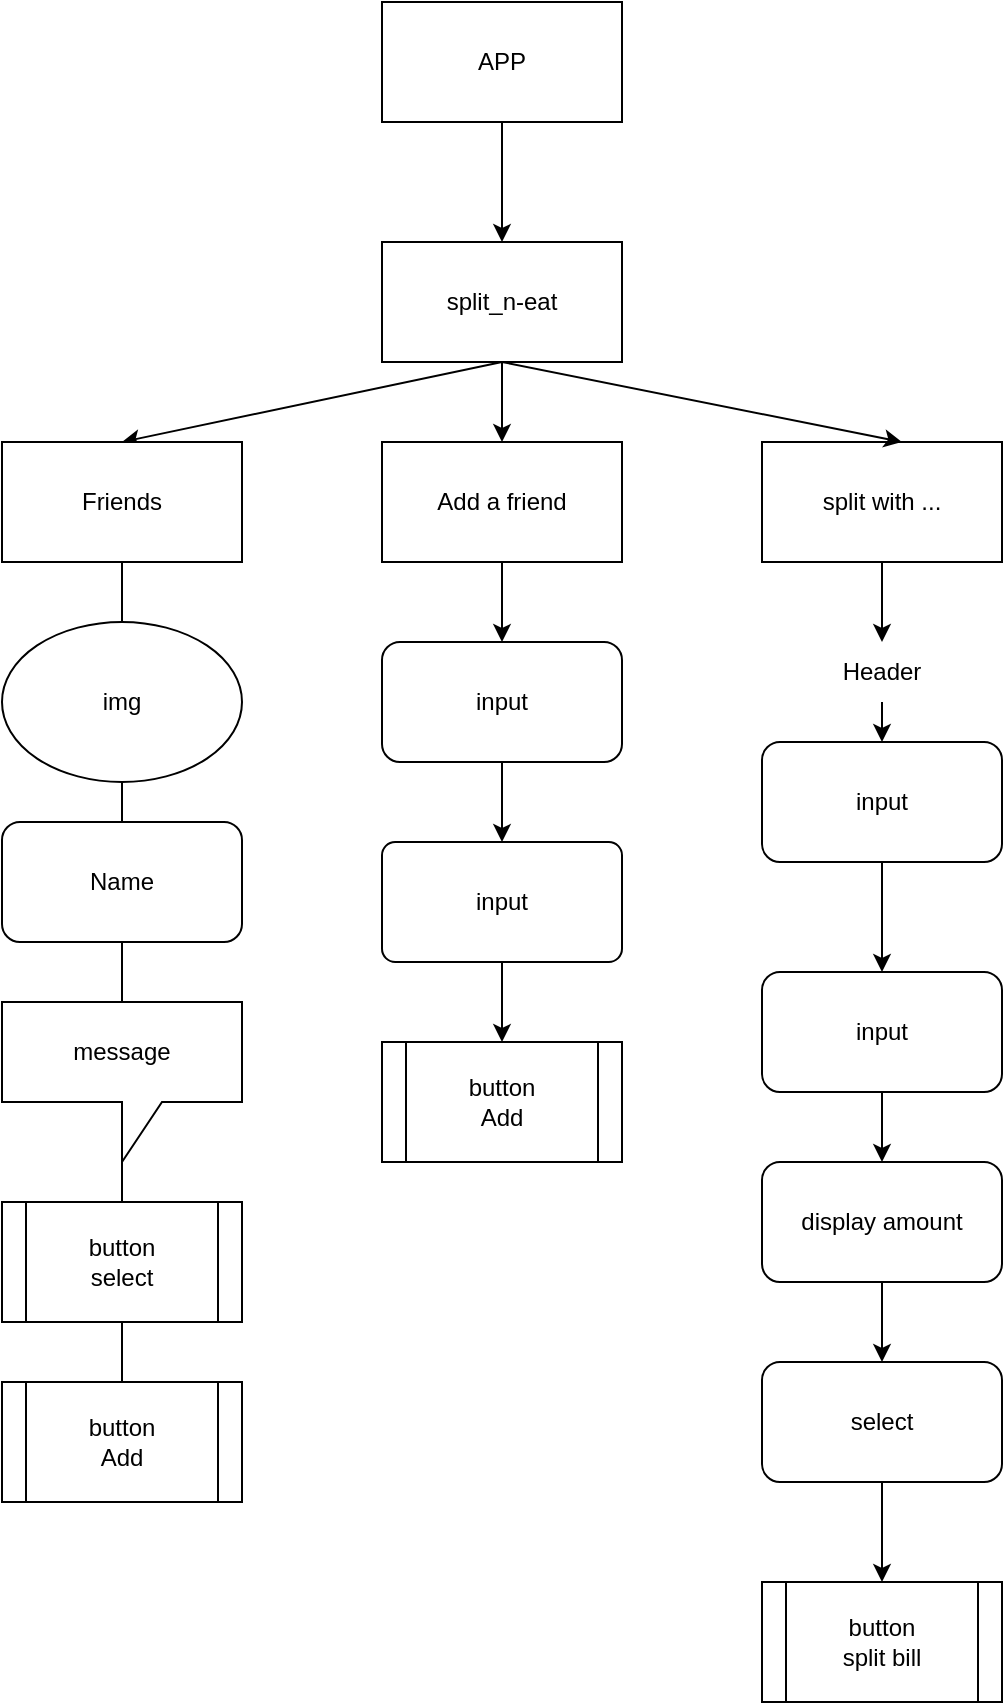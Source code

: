 <mxfile>
    <diagram id="v3MhXhxyvVZMceL3Fjbb" name="APP aufbau">
        <mxGraphModel dx="539" dy="1063" grid="1" gridSize="10" guides="1" tooltips="1" connect="1" arrows="0" fold="1" page="1" pageScale="1" pageWidth="827" pageHeight="1169" math="0" shadow="0">
            <root>
                <mxCell id="0"/>
                <mxCell id="1" parent="0"/>
                <mxCell id="2" value="APP" style="rounded=0;whiteSpace=wrap;html=1;" vertex="1" parent="1">
                    <mxGeometry x="240" y="40" width="120" height="60" as="geometry"/>
                </mxCell>
                <mxCell id="3" value="" style="endArrow=classic;html=1;exitX=0.5;exitY=1;exitDx=0;exitDy=0;entryX=0.5;entryY=0;entryDx=0;entryDy=0;" edge="1" parent="1" source="2" target="5">
                    <mxGeometry width="50" height="50" relative="1" as="geometry">
                        <mxPoint x="120" y="180" as="sourcePoint"/>
                        <mxPoint x="80" y="160" as="targetPoint"/>
                    </mxGeometry>
                </mxCell>
                <mxCell id="4" value="" style="endArrow=classic;html=1;exitX=0.5;exitY=1;exitDx=0;exitDy=0;entryX=0.5;entryY=0;entryDx=0;entryDy=0;" edge="1" parent="1" source="5" target="6">
                    <mxGeometry width="50" height="50" relative="1" as="geometry">
                        <mxPoint x="90" y="220" as="sourcePoint"/>
                        <mxPoint x="160" y="280" as="targetPoint"/>
                    </mxGeometry>
                </mxCell>
                <mxCell id="5" value="split_n-eat" style="rounded=0;whiteSpace=wrap;html=1;" vertex="1" parent="1">
                    <mxGeometry x="240" y="160" width="120" height="60" as="geometry"/>
                </mxCell>
                <mxCell id="6" value="Friends" style="rounded=0;whiteSpace=wrap;html=1;" vertex="1" parent="1">
                    <mxGeometry x="50" y="260" width="120" height="60" as="geometry"/>
                </mxCell>
                <mxCell id="32" style="edgeStyle=none;html=1;exitX=0.5;exitY=1;exitDx=0;exitDy=0;entryX=0.5;entryY=0;entryDx=0;entryDy=0;" edge="1" parent="1" source="7" target="28">
                    <mxGeometry relative="1" as="geometry"/>
                </mxCell>
                <mxCell id="7" value="Add a friend" style="rounded=0;whiteSpace=wrap;html=1;" vertex="1" parent="1">
                    <mxGeometry x="240" y="260" width="120" height="60" as="geometry"/>
                </mxCell>
                <mxCell id="36" style="edgeStyle=none;html=1;exitX=0.5;exitY=1;exitDx=0;exitDy=0;entryX=0.5;entryY=0;entryDx=0;entryDy=0;" edge="1" parent="1" source="8" target="35">
                    <mxGeometry relative="1" as="geometry">
                        <mxPoint x="490" y="340" as="targetPoint"/>
                    </mxGeometry>
                </mxCell>
                <mxCell id="8" value="split with ..." style="rounded=0;whiteSpace=wrap;html=1;" vertex="1" parent="1">
                    <mxGeometry x="430" y="260" width="120" height="60" as="geometry"/>
                </mxCell>
                <mxCell id="9" value="" style="endArrow=classic;html=1;entryX=0.5;entryY=0;entryDx=0;entryDy=0;" edge="1" parent="1" source="5" target="7">
                    <mxGeometry width="50" height="50" relative="1" as="geometry">
                        <mxPoint x="250" y="570" as="sourcePoint"/>
                        <mxPoint x="300" y="520" as="targetPoint"/>
                    </mxGeometry>
                </mxCell>
                <mxCell id="10" value="" style="endArrow=classic;html=1;entryX=0.583;entryY=0;entryDx=0;entryDy=0;entryPerimeter=0;" edge="1" parent="1" target="8">
                    <mxGeometry width="50" height="50" relative="1" as="geometry">
                        <mxPoint x="300" y="220" as="sourcePoint"/>
                        <mxPoint x="310" y="530" as="targetPoint"/>
                    </mxGeometry>
                </mxCell>
                <mxCell id="18" value="img" style="ellipse;whiteSpace=wrap;html=1;" vertex="1" parent="1">
                    <mxGeometry x="50" y="350" width="120" height="80" as="geometry"/>
                </mxCell>
                <mxCell id="19" value="button&lt;br&gt;select" style="shape=process;whiteSpace=wrap;html=1;backgroundOutline=1;" vertex="1" parent="1">
                    <mxGeometry x="50" y="640" width="120" height="60" as="geometry"/>
                </mxCell>
                <mxCell id="20" value="message" style="shape=callout;whiteSpace=wrap;html=1;perimeter=calloutPerimeter;" vertex="1" parent="1">
                    <mxGeometry x="50" y="540" width="120" height="80" as="geometry"/>
                </mxCell>
                <mxCell id="21" value="Name" style="rounded=1;whiteSpace=wrap;html=1;" vertex="1" parent="1">
                    <mxGeometry x="50" y="450" width="120" height="60" as="geometry"/>
                </mxCell>
                <mxCell id="22" value="" style="endArrow=none;html=1;entryX=0.5;entryY=1;entryDx=0;entryDy=0;exitX=0.5;exitY=0;exitDx=0;exitDy=0;" edge="1" parent="1" source="18" target="6">
                    <mxGeometry width="50" height="50" relative="1" as="geometry">
                        <mxPoint x="250" y="570" as="sourcePoint"/>
                        <mxPoint x="300" y="520" as="targetPoint"/>
                    </mxGeometry>
                </mxCell>
                <mxCell id="23" value="" style="endArrow=none;html=1;entryX=0.5;entryY=1;entryDx=0;entryDy=0;exitX=0.5;exitY=0;exitDx=0;exitDy=0;" edge="1" parent="1" source="21" target="18">
                    <mxGeometry width="50" height="50" relative="1" as="geometry">
                        <mxPoint x="260" y="580" as="sourcePoint"/>
                        <mxPoint x="310" y="530" as="targetPoint"/>
                    </mxGeometry>
                </mxCell>
                <mxCell id="24" value="" style="endArrow=none;html=1;entryX=0.5;entryY=1;entryDx=0;entryDy=0;exitX=0.5;exitY=0;exitDx=0;exitDy=0;exitPerimeter=0;" edge="1" parent="1" source="20" target="21">
                    <mxGeometry width="50" height="50" relative="1" as="geometry">
                        <mxPoint x="270" y="590" as="sourcePoint"/>
                        <mxPoint x="320" y="540" as="targetPoint"/>
                    </mxGeometry>
                </mxCell>
                <mxCell id="25" value="" style="endArrow=none;html=1;entryX=0;entryY=0;entryDx=60;entryDy=80;entryPerimeter=0;exitX=0.5;exitY=0;exitDx=0;exitDy=0;" edge="1" parent="1" source="19" target="20">
                    <mxGeometry width="50" height="50" relative="1" as="geometry">
                        <mxPoint x="280" y="600" as="sourcePoint"/>
                        <mxPoint x="330" y="550" as="targetPoint"/>
                    </mxGeometry>
                </mxCell>
                <mxCell id="26" value="button&lt;br&gt;Add" style="shape=process;whiteSpace=wrap;html=1;backgroundOutline=1;" vertex="1" parent="1">
                    <mxGeometry x="50" y="730" width="120" height="60" as="geometry"/>
                </mxCell>
                <mxCell id="27" value="" style="endArrow=none;html=1;entryX=0.5;entryY=0;entryDx=0;entryDy=0;exitX=0.5;exitY=1;exitDx=0;exitDy=0;" edge="1" parent="1" source="19" target="26">
                    <mxGeometry width="50" height="50" relative="1" as="geometry">
                        <mxPoint x="120" y="460" as="sourcePoint"/>
                        <mxPoint x="120" y="440" as="targetPoint"/>
                    </mxGeometry>
                </mxCell>
                <mxCell id="31" style="edgeStyle=none;html=1;exitX=0.5;exitY=1;exitDx=0;exitDy=0;entryX=0.5;entryY=0;entryDx=0;entryDy=0;" edge="1" parent="1" source="28" target="29">
                    <mxGeometry relative="1" as="geometry"/>
                </mxCell>
                <mxCell id="28" value="input" style="rounded=1;whiteSpace=wrap;html=1;" vertex="1" parent="1">
                    <mxGeometry x="240" y="360" width="120" height="60" as="geometry"/>
                </mxCell>
                <mxCell id="34" style="edgeStyle=none;html=1;exitX=0.5;exitY=1;exitDx=0;exitDy=0;entryX=0.5;entryY=0;entryDx=0;entryDy=0;" edge="1" parent="1" source="29" target="33">
                    <mxGeometry relative="1" as="geometry"/>
                </mxCell>
                <mxCell id="29" value="input" style="rounded=1;whiteSpace=wrap;html=1;arcSize=11;" vertex="1" parent="1">
                    <mxGeometry x="240" y="460" width="120" height="60" as="geometry"/>
                </mxCell>
                <mxCell id="33" value="button&lt;br&gt;Add" style="shape=process;whiteSpace=wrap;html=1;backgroundOutline=1;" vertex="1" parent="1">
                    <mxGeometry x="240" y="560" width="120" height="60" as="geometry"/>
                </mxCell>
                <mxCell id="40" style="edgeStyle=none;html=1;exitX=0.5;exitY=1;exitDx=0;exitDy=0;entryX=0.5;entryY=0;entryDx=0;entryDy=0;" edge="1" parent="1" source="35" target="38">
                    <mxGeometry relative="1" as="geometry"/>
                </mxCell>
                <mxCell id="35" value="Header" style="text;html=1;strokeColor=none;fillColor=none;align=center;verticalAlign=middle;whiteSpace=wrap;rounded=0;" vertex="1" parent="1">
                    <mxGeometry x="460" y="360" width="60" height="30" as="geometry"/>
                </mxCell>
                <mxCell id="43" style="edgeStyle=none;html=1;exitX=0.5;exitY=1;exitDx=0;exitDy=0;" edge="1" parent="1" source="37" target="41">
                    <mxGeometry relative="1" as="geometry"/>
                </mxCell>
                <mxCell id="37" value="input" style="rounded=1;whiteSpace=wrap;html=1;" vertex="1" parent="1">
                    <mxGeometry x="430" y="525" width="120" height="60" as="geometry"/>
                </mxCell>
                <mxCell id="39" style="edgeStyle=none;html=1;exitX=0.5;exitY=1;exitDx=0;exitDy=0;entryX=0.5;entryY=0;entryDx=0;entryDy=0;" edge="1" parent="1" source="38" target="37">
                    <mxGeometry relative="1" as="geometry"/>
                </mxCell>
                <mxCell id="38" value="input" style="rounded=1;whiteSpace=wrap;html=1;" vertex="1" parent="1">
                    <mxGeometry x="430" y="410" width="120" height="60" as="geometry"/>
                </mxCell>
                <mxCell id="44" style="edgeStyle=none;html=1;exitX=0.5;exitY=1;exitDx=0;exitDy=0;entryX=0.5;entryY=0;entryDx=0;entryDy=0;" edge="1" parent="1" source="41" target="42">
                    <mxGeometry relative="1" as="geometry"/>
                </mxCell>
                <mxCell id="41" value="display amount" style="rounded=1;whiteSpace=wrap;html=1;" vertex="1" parent="1">
                    <mxGeometry x="430" y="620" width="120" height="60" as="geometry"/>
                </mxCell>
                <mxCell id="46" style="edgeStyle=none;html=1;exitX=0.5;exitY=1;exitDx=0;exitDy=0;entryX=0.5;entryY=0;entryDx=0;entryDy=0;" edge="1" parent="1" source="42" target="45">
                    <mxGeometry relative="1" as="geometry"/>
                </mxCell>
                <mxCell id="42" value="select" style="rounded=1;whiteSpace=wrap;html=1;" vertex="1" parent="1">
                    <mxGeometry x="430" y="720" width="120" height="60" as="geometry"/>
                </mxCell>
                <mxCell id="45" value="button&lt;br&gt;split bill" style="shape=process;whiteSpace=wrap;html=1;backgroundOutline=1;" vertex="1" parent="1">
                    <mxGeometry x="430" y="830" width="120" height="60" as="geometry"/>
                </mxCell>
            </root>
        </mxGraphModel>
    </diagram>
</mxfile>
